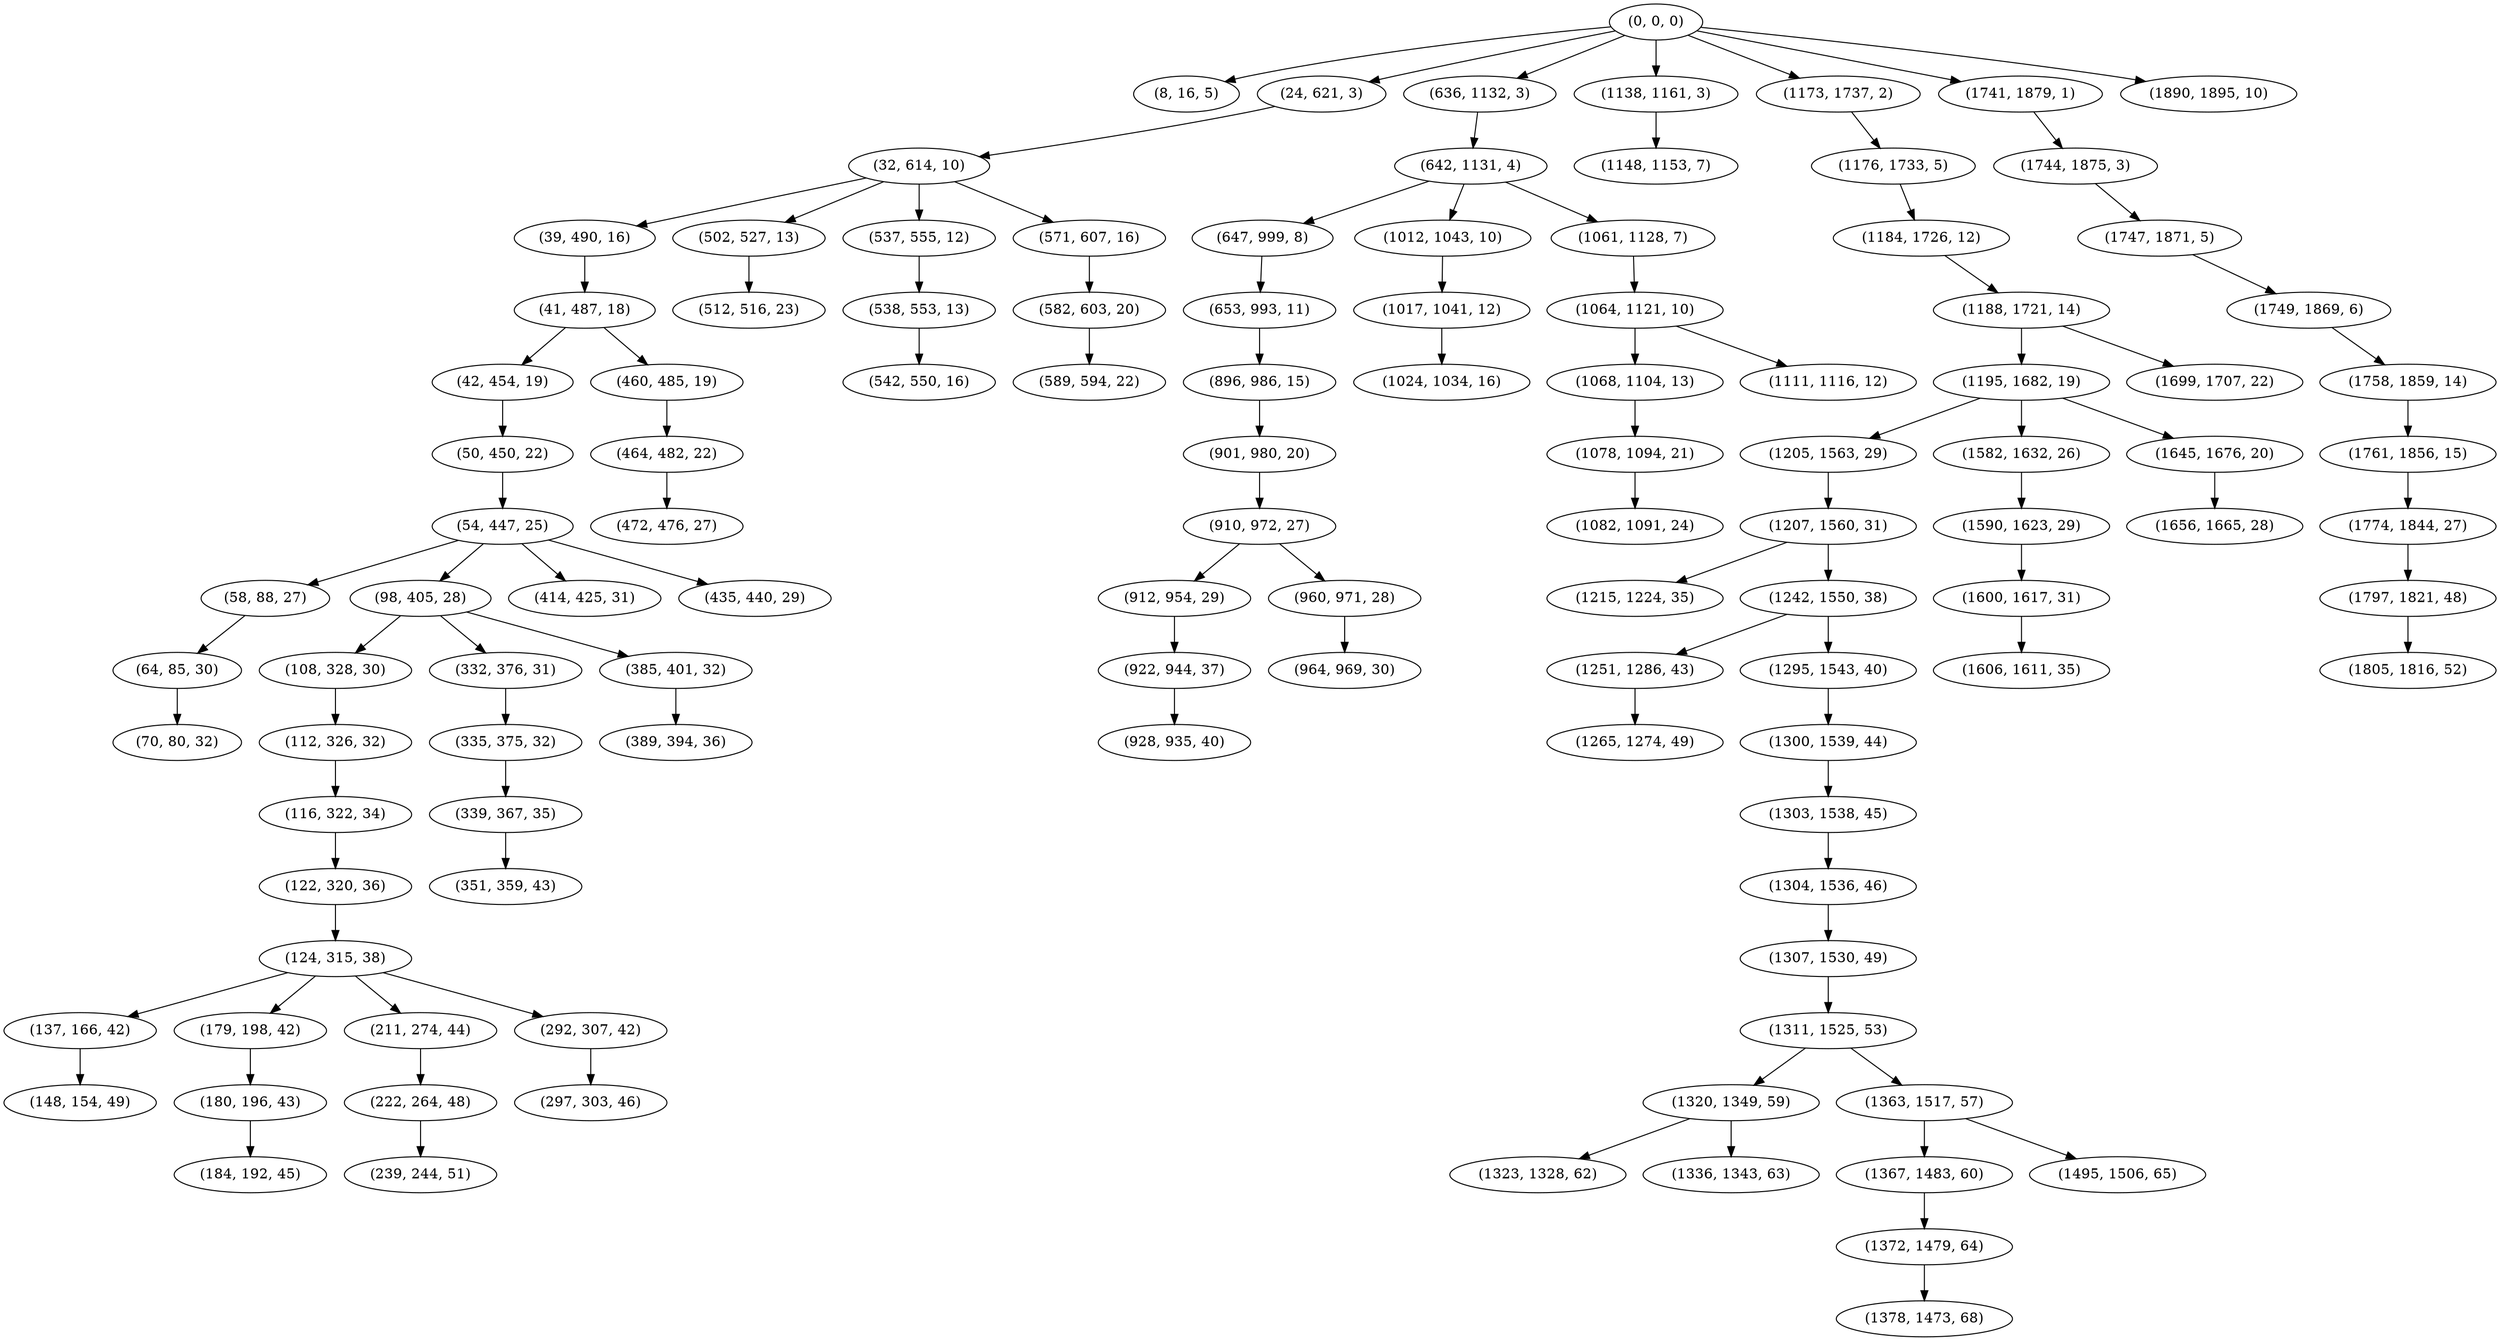 digraph tree {
    "(0, 0, 0)";
    "(8, 16, 5)";
    "(24, 621, 3)";
    "(32, 614, 10)";
    "(39, 490, 16)";
    "(41, 487, 18)";
    "(42, 454, 19)";
    "(50, 450, 22)";
    "(54, 447, 25)";
    "(58, 88, 27)";
    "(64, 85, 30)";
    "(70, 80, 32)";
    "(98, 405, 28)";
    "(108, 328, 30)";
    "(112, 326, 32)";
    "(116, 322, 34)";
    "(122, 320, 36)";
    "(124, 315, 38)";
    "(137, 166, 42)";
    "(148, 154, 49)";
    "(179, 198, 42)";
    "(180, 196, 43)";
    "(184, 192, 45)";
    "(211, 274, 44)";
    "(222, 264, 48)";
    "(239, 244, 51)";
    "(292, 307, 42)";
    "(297, 303, 46)";
    "(332, 376, 31)";
    "(335, 375, 32)";
    "(339, 367, 35)";
    "(351, 359, 43)";
    "(385, 401, 32)";
    "(389, 394, 36)";
    "(414, 425, 31)";
    "(435, 440, 29)";
    "(460, 485, 19)";
    "(464, 482, 22)";
    "(472, 476, 27)";
    "(502, 527, 13)";
    "(512, 516, 23)";
    "(537, 555, 12)";
    "(538, 553, 13)";
    "(542, 550, 16)";
    "(571, 607, 16)";
    "(582, 603, 20)";
    "(589, 594, 22)";
    "(636, 1132, 3)";
    "(642, 1131, 4)";
    "(647, 999, 8)";
    "(653, 993, 11)";
    "(896, 986, 15)";
    "(901, 980, 20)";
    "(910, 972, 27)";
    "(912, 954, 29)";
    "(922, 944, 37)";
    "(928, 935, 40)";
    "(960, 971, 28)";
    "(964, 969, 30)";
    "(1012, 1043, 10)";
    "(1017, 1041, 12)";
    "(1024, 1034, 16)";
    "(1061, 1128, 7)";
    "(1064, 1121, 10)";
    "(1068, 1104, 13)";
    "(1078, 1094, 21)";
    "(1082, 1091, 24)";
    "(1111, 1116, 12)";
    "(1138, 1161, 3)";
    "(1148, 1153, 7)";
    "(1173, 1737, 2)";
    "(1176, 1733, 5)";
    "(1184, 1726, 12)";
    "(1188, 1721, 14)";
    "(1195, 1682, 19)";
    "(1205, 1563, 29)";
    "(1207, 1560, 31)";
    "(1215, 1224, 35)";
    "(1242, 1550, 38)";
    "(1251, 1286, 43)";
    "(1265, 1274, 49)";
    "(1295, 1543, 40)";
    "(1300, 1539, 44)";
    "(1303, 1538, 45)";
    "(1304, 1536, 46)";
    "(1307, 1530, 49)";
    "(1311, 1525, 53)";
    "(1320, 1349, 59)";
    "(1323, 1328, 62)";
    "(1336, 1343, 63)";
    "(1363, 1517, 57)";
    "(1367, 1483, 60)";
    "(1372, 1479, 64)";
    "(1378, 1473, 68)";
    "(1495, 1506, 65)";
    "(1582, 1632, 26)";
    "(1590, 1623, 29)";
    "(1600, 1617, 31)";
    "(1606, 1611, 35)";
    "(1645, 1676, 20)";
    "(1656, 1665, 28)";
    "(1699, 1707, 22)";
    "(1741, 1879, 1)";
    "(1744, 1875, 3)";
    "(1747, 1871, 5)";
    "(1749, 1869, 6)";
    "(1758, 1859, 14)";
    "(1761, 1856, 15)";
    "(1774, 1844, 27)";
    "(1797, 1821, 48)";
    "(1805, 1816, 52)";
    "(1890, 1895, 10)";
    "(0, 0, 0)" -> "(8, 16, 5)";
    "(0, 0, 0)" -> "(24, 621, 3)";
    "(0, 0, 0)" -> "(636, 1132, 3)";
    "(0, 0, 0)" -> "(1138, 1161, 3)";
    "(0, 0, 0)" -> "(1173, 1737, 2)";
    "(0, 0, 0)" -> "(1741, 1879, 1)";
    "(0, 0, 0)" -> "(1890, 1895, 10)";
    "(24, 621, 3)" -> "(32, 614, 10)";
    "(32, 614, 10)" -> "(39, 490, 16)";
    "(32, 614, 10)" -> "(502, 527, 13)";
    "(32, 614, 10)" -> "(537, 555, 12)";
    "(32, 614, 10)" -> "(571, 607, 16)";
    "(39, 490, 16)" -> "(41, 487, 18)";
    "(41, 487, 18)" -> "(42, 454, 19)";
    "(41, 487, 18)" -> "(460, 485, 19)";
    "(42, 454, 19)" -> "(50, 450, 22)";
    "(50, 450, 22)" -> "(54, 447, 25)";
    "(54, 447, 25)" -> "(58, 88, 27)";
    "(54, 447, 25)" -> "(98, 405, 28)";
    "(54, 447, 25)" -> "(414, 425, 31)";
    "(54, 447, 25)" -> "(435, 440, 29)";
    "(58, 88, 27)" -> "(64, 85, 30)";
    "(64, 85, 30)" -> "(70, 80, 32)";
    "(98, 405, 28)" -> "(108, 328, 30)";
    "(98, 405, 28)" -> "(332, 376, 31)";
    "(98, 405, 28)" -> "(385, 401, 32)";
    "(108, 328, 30)" -> "(112, 326, 32)";
    "(112, 326, 32)" -> "(116, 322, 34)";
    "(116, 322, 34)" -> "(122, 320, 36)";
    "(122, 320, 36)" -> "(124, 315, 38)";
    "(124, 315, 38)" -> "(137, 166, 42)";
    "(124, 315, 38)" -> "(179, 198, 42)";
    "(124, 315, 38)" -> "(211, 274, 44)";
    "(124, 315, 38)" -> "(292, 307, 42)";
    "(137, 166, 42)" -> "(148, 154, 49)";
    "(179, 198, 42)" -> "(180, 196, 43)";
    "(180, 196, 43)" -> "(184, 192, 45)";
    "(211, 274, 44)" -> "(222, 264, 48)";
    "(222, 264, 48)" -> "(239, 244, 51)";
    "(292, 307, 42)" -> "(297, 303, 46)";
    "(332, 376, 31)" -> "(335, 375, 32)";
    "(335, 375, 32)" -> "(339, 367, 35)";
    "(339, 367, 35)" -> "(351, 359, 43)";
    "(385, 401, 32)" -> "(389, 394, 36)";
    "(460, 485, 19)" -> "(464, 482, 22)";
    "(464, 482, 22)" -> "(472, 476, 27)";
    "(502, 527, 13)" -> "(512, 516, 23)";
    "(537, 555, 12)" -> "(538, 553, 13)";
    "(538, 553, 13)" -> "(542, 550, 16)";
    "(571, 607, 16)" -> "(582, 603, 20)";
    "(582, 603, 20)" -> "(589, 594, 22)";
    "(636, 1132, 3)" -> "(642, 1131, 4)";
    "(642, 1131, 4)" -> "(647, 999, 8)";
    "(642, 1131, 4)" -> "(1012, 1043, 10)";
    "(642, 1131, 4)" -> "(1061, 1128, 7)";
    "(647, 999, 8)" -> "(653, 993, 11)";
    "(653, 993, 11)" -> "(896, 986, 15)";
    "(896, 986, 15)" -> "(901, 980, 20)";
    "(901, 980, 20)" -> "(910, 972, 27)";
    "(910, 972, 27)" -> "(912, 954, 29)";
    "(910, 972, 27)" -> "(960, 971, 28)";
    "(912, 954, 29)" -> "(922, 944, 37)";
    "(922, 944, 37)" -> "(928, 935, 40)";
    "(960, 971, 28)" -> "(964, 969, 30)";
    "(1012, 1043, 10)" -> "(1017, 1041, 12)";
    "(1017, 1041, 12)" -> "(1024, 1034, 16)";
    "(1061, 1128, 7)" -> "(1064, 1121, 10)";
    "(1064, 1121, 10)" -> "(1068, 1104, 13)";
    "(1064, 1121, 10)" -> "(1111, 1116, 12)";
    "(1068, 1104, 13)" -> "(1078, 1094, 21)";
    "(1078, 1094, 21)" -> "(1082, 1091, 24)";
    "(1138, 1161, 3)" -> "(1148, 1153, 7)";
    "(1173, 1737, 2)" -> "(1176, 1733, 5)";
    "(1176, 1733, 5)" -> "(1184, 1726, 12)";
    "(1184, 1726, 12)" -> "(1188, 1721, 14)";
    "(1188, 1721, 14)" -> "(1195, 1682, 19)";
    "(1188, 1721, 14)" -> "(1699, 1707, 22)";
    "(1195, 1682, 19)" -> "(1205, 1563, 29)";
    "(1195, 1682, 19)" -> "(1582, 1632, 26)";
    "(1195, 1682, 19)" -> "(1645, 1676, 20)";
    "(1205, 1563, 29)" -> "(1207, 1560, 31)";
    "(1207, 1560, 31)" -> "(1215, 1224, 35)";
    "(1207, 1560, 31)" -> "(1242, 1550, 38)";
    "(1242, 1550, 38)" -> "(1251, 1286, 43)";
    "(1242, 1550, 38)" -> "(1295, 1543, 40)";
    "(1251, 1286, 43)" -> "(1265, 1274, 49)";
    "(1295, 1543, 40)" -> "(1300, 1539, 44)";
    "(1300, 1539, 44)" -> "(1303, 1538, 45)";
    "(1303, 1538, 45)" -> "(1304, 1536, 46)";
    "(1304, 1536, 46)" -> "(1307, 1530, 49)";
    "(1307, 1530, 49)" -> "(1311, 1525, 53)";
    "(1311, 1525, 53)" -> "(1320, 1349, 59)";
    "(1311, 1525, 53)" -> "(1363, 1517, 57)";
    "(1320, 1349, 59)" -> "(1323, 1328, 62)";
    "(1320, 1349, 59)" -> "(1336, 1343, 63)";
    "(1363, 1517, 57)" -> "(1367, 1483, 60)";
    "(1363, 1517, 57)" -> "(1495, 1506, 65)";
    "(1367, 1483, 60)" -> "(1372, 1479, 64)";
    "(1372, 1479, 64)" -> "(1378, 1473, 68)";
    "(1582, 1632, 26)" -> "(1590, 1623, 29)";
    "(1590, 1623, 29)" -> "(1600, 1617, 31)";
    "(1600, 1617, 31)" -> "(1606, 1611, 35)";
    "(1645, 1676, 20)" -> "(1656, 1665, 28)";
    "(1741, 1879, 1)" -> "(1744, 1875, 3)";
    "(1744, 1875, 3)" -> "(1747, 1871, 5)";
    "(1747, 1871, 5)" -> "(1749, 1869, 6)";
    "(1749, 1869, 6)" -> "(1758, 1859, 14)";
    "(1758, 1859, 14)" -> "(1761, 1856, 15)";
    "(1761, 1856, 15)" -> "(1774, 1844, 27)";
    "(1774, 1844, 27)" -> "(1797, 1821, 48)";
    "(1797, 1821, 48)" -> "(1805, 1816, 52)";
}
